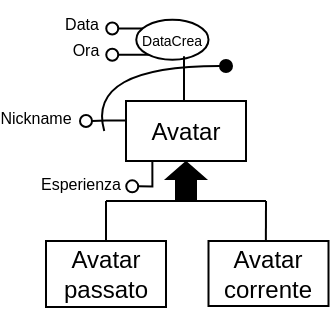 <mxfile version="24.2.5" type="device">
  <diagram id="0-KIUuZ35YVP5V03aoyT" name="Pagina-1">
    <mxGraphModel dx="1315" dy="289" grid="1" gridSize="10" guides="1" tooltips="1" connect="1" arrows="1" fold="1" page="1" pageScale="1" pageWidth="827" pageHeight="1169" math="0" shadow="0">
      <root>
        <mxCell id="0" />
        <mxCell id="1" parent="0" />
        <mxCell id="J4KLDGchX2AQO-r0ql4k-9" value="Avatar" style="whiteSpace=wrap;html=1;align=center;" parent="1" vertex="1">
          <mxGeometry x="-410" y="307.5" width="60" height="30" as="geometry" />
        </mxCell>
        <mxCell id="J4KLDGchX2AQO-r0ql4k-11" value="&lt;font style=&quot;font-size: 8px;&quot;&gt;Esperienza&lt;/font&gt;" style="text;html=1;align=center;verticalAlign=middle;whiteSpace=wrap;rounded=1;strokeColor=none;" parent="1" vertex="1">
          <mxGeometry x="-456.88" y="336.5" width="49" height="23" as="geometry" />
        </mxCell>
        <mxCell id="J4KLDGchX2AQO-r0ql4k-13" value="" style="shape=flexArrow;endArrow=classic;html=1;rounded=0;fillColor=#000000;endWidth=8.381;endSize=2.514;" parent="1" edge="1">
          <mxGeometry width="50" height="50" relative="1" as="geometry">
            <mxPoint x="-380" y="357.5" as="sourcePoint" />
            <mxPoint x="-380" y="337.5" as="targetPoint" />
          </mxGeometry>
        </mxCell>
        <mxCell id="J4KLDGchX2AQO-r0ql4k-14" value="Avatar&lt;div&gt;corrente&lt;/div&gt;" style="whiteSpace=wrap;html=1;align=center;" parent="1" vertex="1">
          <mxGeometry x="-368.75" y="377.5" width="60" height="32.5" as="geometry" />
        </mxCell>
        <mxCell id="J4KLDGchX2AQO-r0ql4k-15" value="Avatar&lt;div&gt;passato&lt;/div&gt;" style="whiteSpace=wrap;html=1;align=center;" parent="1" vertex="1">
          <mxGeometry x="-450" y="377.5" width="60" height="33" as="geometry" />
        </mxCell>
        <mxCell id="J4KLDGchX2AQO-r0ql4k-16" value="" style="endArrow=none;html=1;rounded=0;" parent="1" edge="1">
          <mxGeometry width="50" height="50" relative="1" as="geometry">
            <mxPoint x="-420" y="357.5" as="sourcePoint" />
            <mxPoint x="-340" y="357.5" as="targetPoint" />
          </mxGeometry>
        </mxCell>
        <mxCell id="J4KLDGchX2AQO-r0ql4k-17" style="edgeStyle=orthogonalEdgeStyle;rounded=0;orthogonalLoop=1;jettySize=auto;html=1;exitX=0;exitY=0.25;exitDx=0;exitDy=0;endArrow=oval;endFill=0;" parent="1" edge="1">
          <mxGeometry relative="1" as="geometry">
            <mxPoint x="-430" y="317.5" as="targetPoint" />
            <mxPoint x="-410" y="317.27" as="sourcePoint" />
            <Array as="points">
              <mxPoint x="-420" y="317.5" />
            </Array>
          </mxGeometry>
        </mxCell>
        <mxCell id="J4KLDGchX2AQO-r0ql4k-18" value="&lt;font style=&quot;font-size: 8px;&quot;&gt;Nickname&lt;/font&gt;" style="text;html=1;align=center;verticalAlign=middle;whiteSpace=wrap;rounded=1;strokeColor=none;" parent="1" vertex="1">
          <mxGeometry x="-470" y="303.5" width="30" height="23.5" as="geometry" />
        </mxCell>
        <mxCell id="J4KLDGchX2AQO-r0ql4k-20" value="" style="endArrow=none;html=1;rounded=0;" parent="1" edge="1">
          <mxGeometry width="50" height="50" relative="1" as="geometry">
            <mxPoint x="-420" y="377.5" as="sourcePoint" />
            <mxPoint x="-420" y="357.5" as="targetPoint" />
          </mxGeometry>
        </mxCell>
        <mxCell id="J4KLDGchX2AQO-r0ql4k-21" value="" style="endArrow=none;html=1;rounded=0;exitX=0.478;exitY=0.006;exitDx=0;exitDy=0;exitPerimeter=0;" parent="1" source="J4KLDGchX2AQO-r0ql4k-14" edge="1">
          <mxGeometry width="50" height="50" relative="1" as="geometry">
            <mxPoint x="-390" y="407.5" as="sourcePoint" />
            <mxPoint x="-340" y="357.5" as="targetPoint" />
          </mxGeometry>
        </mxCell>
        <mxCell id="J4KLDGchX2AQO-r0ql4k-29" style="edgeStyle=orthogonalEdgeStyle;rounded=0;orthogonalLoop=1;jettySize=auto;html=1;exitX=0.053;exitY=1.011;exitDx=0;exitDy=0;endArrow=oval;endFill=0;exitPerimeter=0;" parent="1" edge="1">
          <mxGeometry relative="1" as="geometry">
            <mxPoint x="-406.88" y="350.17" as="targetPoint" />
            <mxPoint x="-396.82" y="337.5" as="sourcePoint" />
            <Array as="points">
              <mxPoint x="-396.88" y="350.17" />
            </Array>
          </mxGeometry>
        </mxCell>
        <mxCell id="J4KLDGchX2AQO-r0ql4k-31" value="" style="curved=1;endArrow=oval;html=1;rounded=0;endFill=1;" parent="1" edge="1">
          <mxGeometry width="50" height="50" relative="1" as="geometry">
            <mxPoint x="-420.88" y="322.5" as="sourcePoint" />
            <mxPoint x="-360" y="290" as="targetPoint" />
            <Array as="points">
              <mxPoint x="-430" y="290" />
            </Array>
          </mxGeometry>
        </mxCell>
        <mxCell id="J4KLDGchX2AQO-r0ql4k-33" value="&lt;font style=&quot;font-size: 8px;&quot;&gt;Ora&lt;/font&gt;" style="text;html=1;align=center;verticalAlign=middle;whiteSpace=wrap;rounded=1;strokeColor=none;glass=0;" parent="1" vertex="1">
          <mxGeometry x="-454.87" y="273.99" width="50" height="15" as="geometry" />
        </mxCell>
        <mxCell id="J4KLDGchX2AQO-r0ql4k-34" value="&lt;font style=&quot;font-size: 8px;&quot;&gt;Data&lt;/font&gt;" style="text;html=1;align=center;verticalAlign=middle;whiteSpace=wrap;rounded=1;strokeColor=none;glass=0;" parent="1" vertex="1">
          <mxGeometry x="-456.87" y="260" width="50" height="15" as="geometry" />
        </mxCell>
        <mxCell id="J4KLDGchX2AQO-r0ql4k-35" style="edgeStyle=orthogonalEdgeStyle;rounded=0;orthogonalLoop=1;jettySize=auto;html=1;exitX=0;exitY=0;exitDx=0;exitDy=0;endArrow=oval;endFill=0;" parent="1" edge="1">
          <mxGeometry relative="1" as="geometry">
            <mxPoint x="-416.87" y="271.25" as="targetPoint" />
            <mxPoint x="-397.49" y="271.25" as="sourcePoint" />
            <Array as="points" />
          </mxGeometry>
        </mxCell>
        <mxCell id="J4KLDGchX2AQO-r0ql4k-36" style="edgeStyle=orthogonalEdgeStyle;rounded=0;orthogonalLoop=1;jettySize=auto;html=1;endArrow=oval;endFill=0;" parent="1" edge="1">
          <mxGeometry relative="1" as="geometry">
            <mxPoint x="-416.87" y="284.37" as="targetPoint" />
            <mxPoint x="-396.87" y="284.37" as="sourcePoint" />
            <Array as="points" />
          </mxGeometry>
        </mxCell>
        <mxCell id="J4KLDGchX2AQO-r0ql4k-37" value="&lt;p style=&quot;line-height: 110%;&quot;&gt;&lt;font style=&quot;font-size: 7px;&quot;&gt;DataCrea&lt;/font&gt;&lt;/p&gt;" style="ellipse;whiteSpace=wrap;html=1;" parent="1" vertex="1">
          <mxGeometry x="-404.87" y="266.87" width="36.12" height="20" as="geometry" />
        </mxCell>
        <mxCell id="J4KLDGchX2AQO-r0ql4k-40" style="edgeStyle=orthogonalEdgeStyle;rounded=0;orthogonalLoop=1;jettySize=auto;html=1;exitX=0.5;exitY=0;exitDx=0;exitDy=0;entryX=0.661;entryY=0.912;entryDx=0;entryDy=0;entryPerimeter=0;endArrow=none;endFill=0;" parent="1" source="J4KLDGchX2AQO-r0ql4k-9" target="J4KLDGchX2AQO-r0ql4k-37" edge="1">
          <mxGeometry relative="1" as="geometry" />
        </mxCell>
      </root>
    </mxGraphModel>
  </diagram>
</mxfile>
